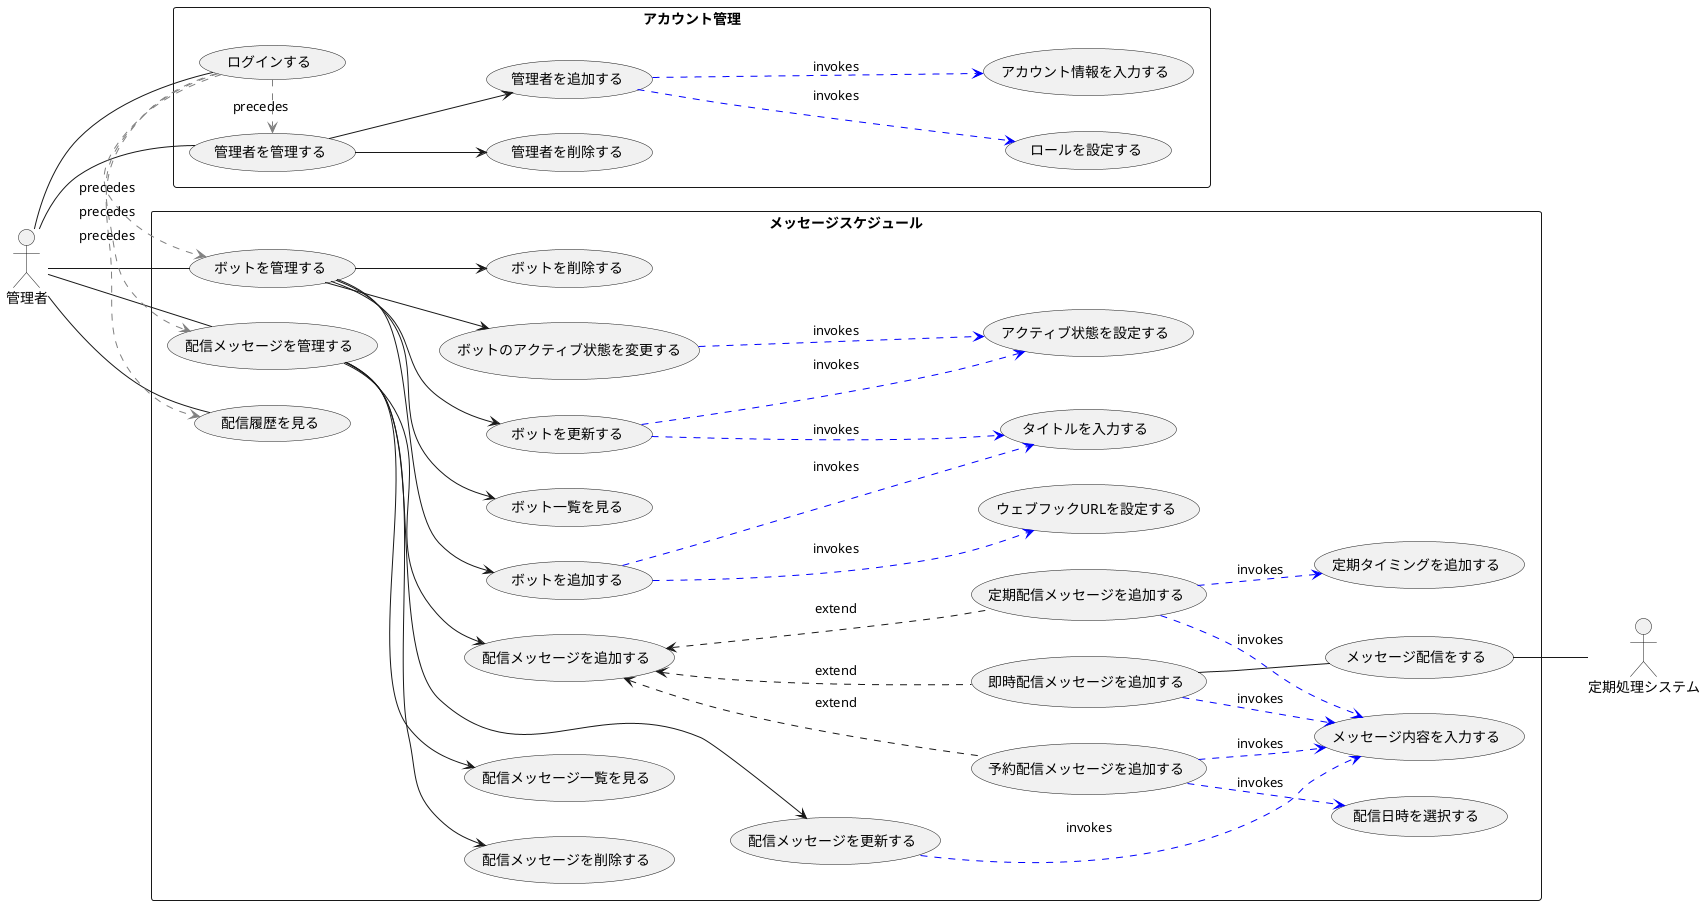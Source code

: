 @startuml usecase

left to right direction

:管理者:
:定期処理システム:

rectangle メッセージスケジュール {
    usecase ボットを管理する
    usecase ボットを更新する
    usecase ボットを追加する
    usecase ボットを削除する
    usecase ボットのアクティブ状態を変更する
    usecase ボット一覧を見る
    usecase タイトルを入力する
    usecase ウェブフックURLを設定する
    usecase アクティブ状態を設定する

    usecase 配信メッセージを管理する
    usecase 配信メッセージを追加する
    usecase 即時配信メッセージを追加する
    usecase 定期配信メッセージを追加する
    usecase 予約配信メッセージを追加する
    usecase 配信メッセージを更新する
    usecase 配信メッセージを削除する
    usecase 配信メッセージ一覧を見る
    usecase メッセージ内容を入力する
    usecase 配信日時を選択する
    usecase 定期タイミングを追加する

    usecase 配信履歴を見る

    usecase メッセージ配信をする
}

rectangle アカウント管理 {
    usecase ログインする
    usecase 管理者を管理する
    usecase 管理者を追加する
    usecase 管理者を削除する
    usecase アカウント情報を入力する
    usecase ロールを設定する
}

管理者 -- ボットを管理する
ボットを管理する --> ボットを追加する
ボットを管理する --> ボットを更新する
ボットを管理する --> ボットを削除する
ボットを管理する --> ボット一覧を見る
ボットを管理する --> ボットのアクティブ状態を変更する
ボットを追加する ..> タイトルを入力する #blue :invokes
ボットを追加する ..> ウェブフックURLを設定する #blue : invokes
ボットを更新する ..> タイトルを入力する #blue :invokes
ボットを更新する ..> アクティブ状態を設定する #blue :invokes
ボットのアクティブ状態を変更する ..> アクティブ状態を設定する #blue :invokes

管理者 -- 配信メッセージを管理する
配信メッセージを管理する --> 配信メッセージを追加する
配信メッセージを追加する <.. 即時配信メッセージを追加する :extend
配信メッセージを追加する <.. 定期配信メッセージを追加する :extend
配信メッセージを追加する <.. 予約配信メッセージを追加する :extend
配信メッセージを管理する --> 配信メッセージを更新する
配信メッセージを管理する --> 配信メッセージを削除する
配信メッセージを管理する --> 配信メッセージ一覧を見る
即時配信メッセージを追加する ..> メッセージ内容を入力する #blue :invokes
定期配信メッセージを追加する ..> メッセージ内容を入力する #blue :invokes
予約配信メッセージを追加する ..> メッセージ内容を入力する #blue :invokes
予約配信メッセージを追加する ..> 配信日時を選択する #blue :invokes
定期配信メッセージを追加する ..> 定期タイミングを追加する #blue :invokes
配信メッセージを更新する ..> メッセージ内容を入力する #blue :invokes

管理者 -- 配信履歴を見る

管理者 -- ログインする
管理者 -- 管理者を管理する
管理者を管理する --> 管理者を追加する
管理者を管理する --> 管理者を削除する
管理者を追加する ..> アカウント情報を入力する #blue :invokes
管理者を追加する ..> ロールを設定する #blue :invokes

ログインする .> ボットを管理する #gray :precedes
ログインする .> 配信メッセージを管理する #gray :precedes
ログインする .> 配信履歴を見る #gray :precedes
ログインする .> 管理者を管理する #gray :precedes

即時配信メッセージを追加する -- メッセージ配信をする
メッセージ配信をする -- 定期処理システム

@enduml
